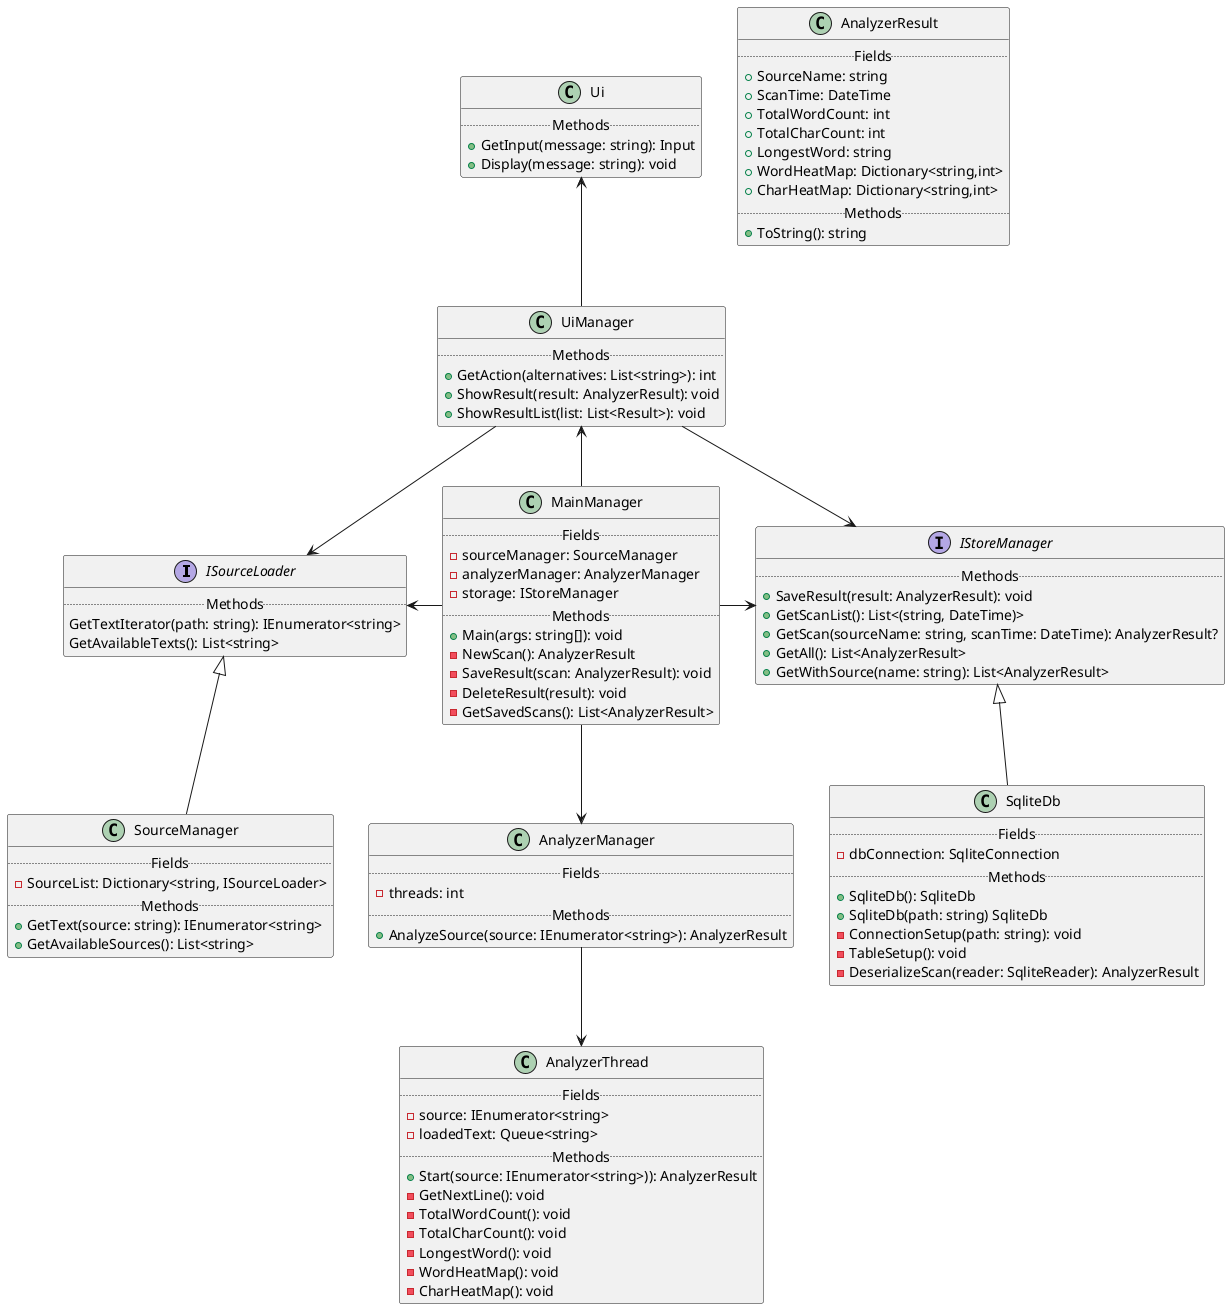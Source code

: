 @startuml
'https://plantuml.com/

'------interfaces & abstracts-------

interface ISourceLoader {
    ..Methods..
    GetTextIterator(path: string): IEnumerator<string>
    GetAvailableTexts(): List<string>
}

interface IStoreManager {
    ..Methods..
    + SaveResult(result: AnalyzerResult): void
    + GetScanList(): List<(string, DateTime)>
    + GetScan(sourceName: string, scanTime: DateTime): AnalyzerResult?
    + GetAll(): List<AnalyzerResult>
    + GetWithSource(name: string): List<AnalyzerResult>
}

'-----------classes-----------------

class AnalyzerResult {
    ..Fields..
    + SourceName: string
    + ScanTime: DateTime
    + TotalWordCount: int
    + TotalCharCount: int
    + LongestWord: string
    + WordHeatMap: Dictionary<string,int>
    + CharHeatMap: Dictionary<string,int>
    ..Methods..
    + ToString(): string
}

class MainManager {
    ..Fields..
    - sourceManager: SourceManager
    - analyzerManager: AnalyzerManager
    - storage: IStoreManager
    ..Methods..
    + Main(args: string[]): void
    - NewScan(): AnalyzerResult
    - SaveResult(scan: AnalyzerResult): void
    - DeleteResult(result): void
    - GetSavedScans(): List<AnalyzerResult>
}

class Ui {
    ..Methods..
    + GetInput(message: string): Input
    + Display(message: string): void
}

class UiManager {
    ..Methods..
    + GetAction(alternatives: List<string>): int
    + ShowResult(result: AnalyzerResult): void
    + ShowResultList(list: List<Result>): void
}

class SourceManager {
    ..Fields..
    - SourceList: Dictionary<string, ISourceLoader>
    ..Methods..
    + GetText(source: string): IEnumerator<string>
    + GetAvailableSources(): List<string> 
}

class AnalyzerManager {
    ..Fields..
    - threads: int
    ..Methods..
    + AnalyzeSource(source: IEnumerator<string>): AnalyzerResult
}

class AnalyzerThread {
    ..Fields..
    - source: IEnumerator<string>
    - loadedText: Queue<string>
    ..Methods..
    + Start(source: IEnumerator<string>)): AnalyzerResult
    - GetNextLine(): void
    - TotalWordCount(): void
    - TotalCharCount(): void
    - LongestWord(): void
    - WordHeatMap(): void
    - CharHeatMap(): void
}

class SqliteDb {
    ..Fields..
    - dbConnection: SqliteConnection
    ..Methods..
    + SqliteDb(): SqliteDb
    + SqliteDb(path: string) SqliteDb
    - ConnectionSetup(path: string): void
    - TableSetup(): void
    - DeserializeScan(reader: SqliteReader): AnalyzerResult
}

'-----------Relations------------

UiManager <-- MainManager
UiManager --> ISourceLoader
UiManager --> IStoreManager

Ui <-- UiManager

ISourceLoader <- MainManager
ISourceLoader  <|--  SourceManager

MainManager --> AnalyzerManager
AnalyzerManager --> AnalyzerThread

MainManager -> IStoreManager
IStoreManager <|-- SqliteDb

@enduml